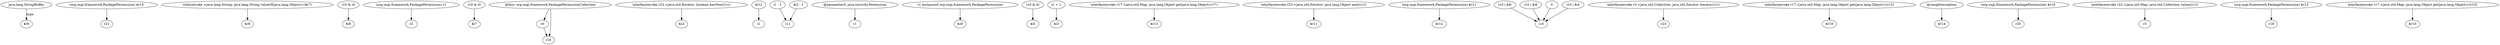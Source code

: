 digraph g {
0[label="java.lang.StringBuffer"]
1[label="$r6"]
0->1[label="type"]
2[label="(org.osgi.framework.PackagePermission) $r10"]
3[label="r21"]
2->3[label=""]
4[label="staticinvoke <java.lang.String: java.lang.String valueOf(java.lang.Object)>($r7)"]
5[label="$r8"]
4->5[label=""]
6[label="i10 & i0"]
7[label="$i9"]
6->7[label=""]
8[label="(org.osgi.framework.PackagePermission) r1"]
9[label="r2"]
8->9[label=""]
10[label="i10 & i0"]
11[label="$i7"]
10->11[label=""]
12[label="r0"]
13[label="r16"]
12->13[label=""]
14[label="interfaceinvoke r23.<java.util.Iterator: boolean hasNext()>()"]
15[label="$z2"]
14->15[label=""]
16[label="$i12"]
17[label="i1"]
16->17[label=""]
18[label="i1 - 1"]
19[label="i11"]
18->19[label=""]
20[label="@parameter0: java.security.Permission"]
21[label="r1"]
20->21[label=""]
22[label="r1 instanceof org.osgi.framework.PackagePermission"]
23[label="$z0"]
22->23[label=""]
24[label="i10 & i0"]
25[label="$i5"]
24->25[label=""]
26[label="i1 + 1"]
27[label="$i3"]
26->27[label=""]
28[label="interfaceinvoke r17.<java.util.Map: java.lang.Object get(java.lang.Object)>('*')"]
29[label="$r13"]
28->29[label=""]
30[label="interfaceinvoke r23.<java.util.Iterator: java.lang.Object next()>()"]
31[label="$r11"]
30->31[label=""]
32[label="(org.osgi.framework.PackagePermission) $r11"]
33[label="$r12"]
32->33[label=""]
34[label="@this: org.osgi.framework.PackagePermissionCollection"]
34->12[label=""]
35[label="i10 | $i6"]
36[label="i10"]
35->36[label=""]
37[label="interfaceinvoke r3.<java.util.Collection: java.util.Iterator iterator()>()"]
38[label="r23"]
37->38[label=""]
39[label="i10 | $i8"]
39->36[label=""]
40[label="interfaceinvoke r17.<java.util.Map: java.lang.Object get(java.lang.Object)>(r15)"]
41[label="$r19"]
40->41[label=""]
42[label="0"]
42->36[label=""]
43[label="$i2 - 1"]
43->19[label=""]
44[label="@caughtexception"]
45[label="$r14"]
44->45[label=""]
34->13[label=""]
46[label="i10 | $i4"]
46->36[label=""]
47[label="(org.osgi.framework.PackagePermission) $r19"]
48[label="r20"]
47->48[label=""]
49[label="interfaceinvoke r22.<java.util.Map: java.util.Collection values()>()"]
50[label="r3"]
49->50[label=""]
51[label="(org.osgi.framework.PackagePermission) $r13"]
52[label="r18"]
51->52[label=""]
53[label="interfaceinvoke r17.<java.util.Map: java.lang.Object get(java.lang.Object)>(r15)"]
54[label="$r10"]
53->54[label=""]
}